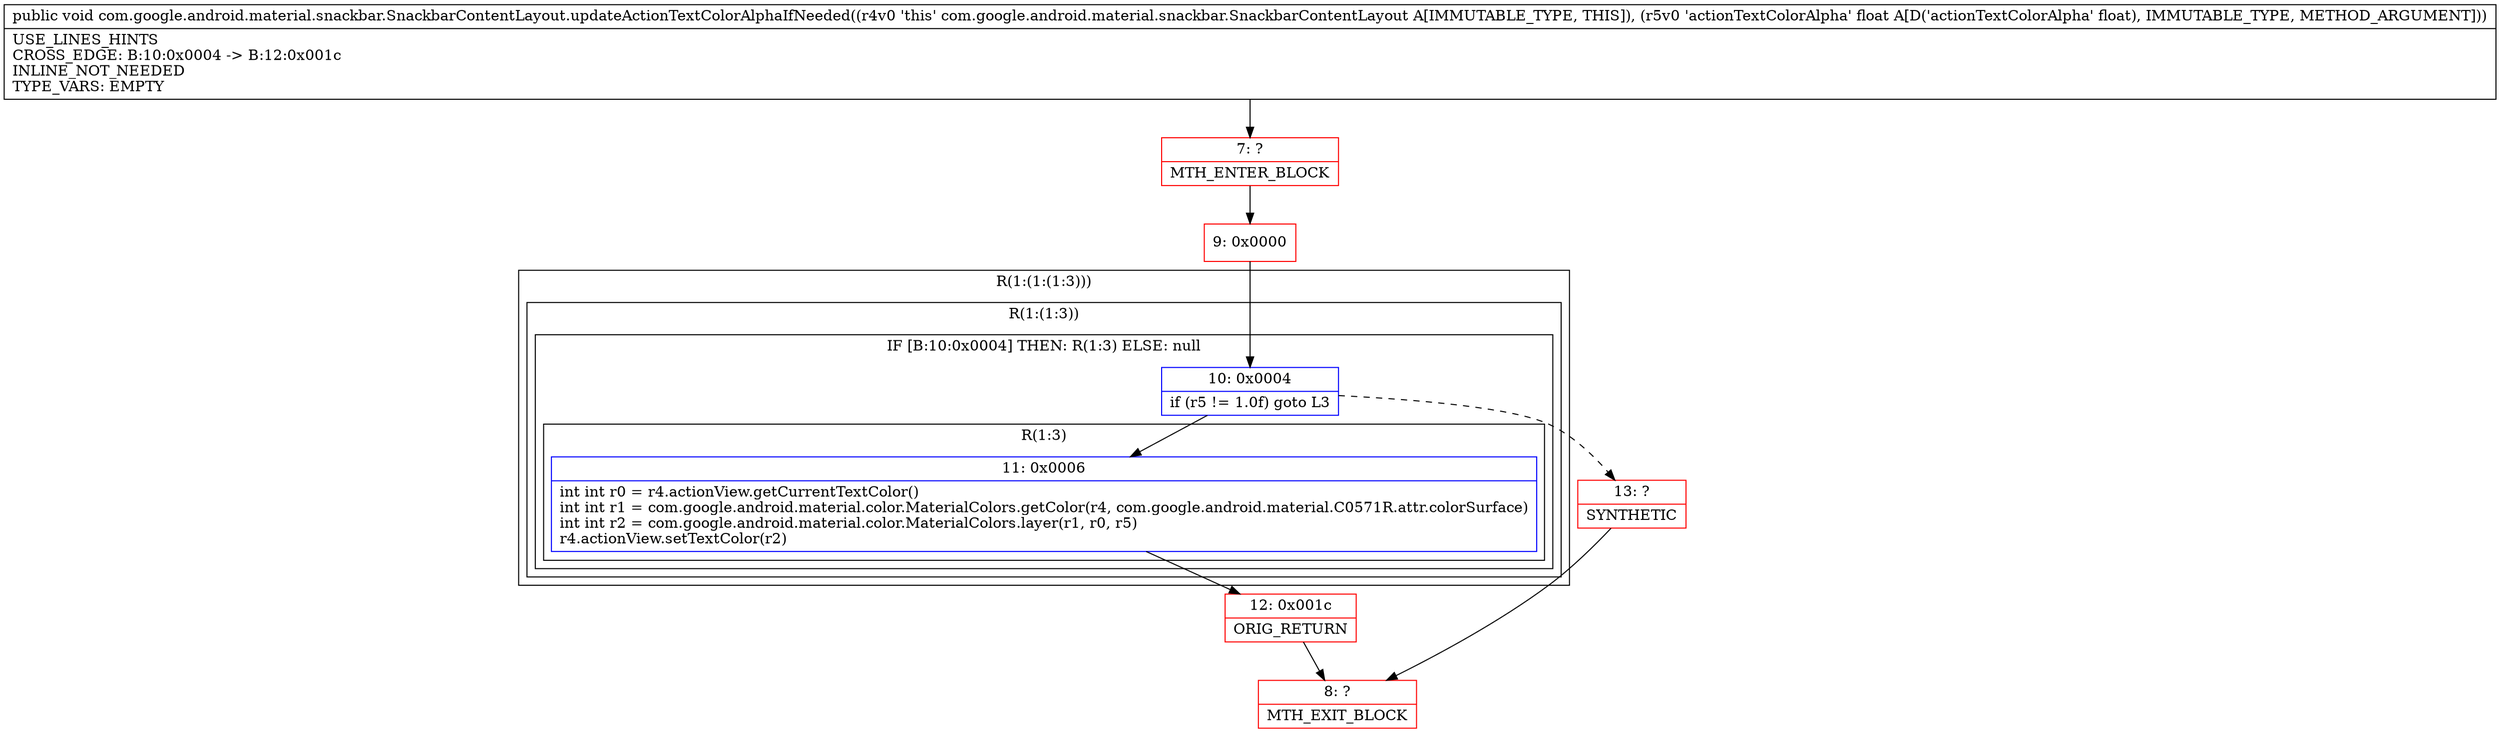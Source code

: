 digraph "CFG forcom.google.android.material.snackbar.SnackbarContentLayout.updateActionTextColorAlphaIfNeeded(F)V" {
subgraph cluster_Region_1006447385 {
label = "R(1:(1:(1:3)))";
node [shape=record,color=blue];
subgraph cluster_Region_1128515368 {
label = "R(1:(1:3))";
node [shape=record,color=blue];
subgraph cluster_IfRegion_1842621851 {
label = "IF [B:10:0x0004] THEN: R(1:3) ELSE: null";
node [shape=record,color=blue];
Node_10 [shape=record,label="{10\:\ 0x0004|if (r5 != 1.0f) goto L3\l}"];
subgraph cluster_Region_1390948041 {
label = "R(1:3)";
node [shape=record,color=blue];
Node_11 [shape=record,label="{11\:\ 0x0006|int int r0 = r4.actionView.getCurrentTextColor()\lint int r1 = com.google.android.material.color.MaterialColors.getColor(r4, com.google.android.material.C0571R.attr.colorSurface)\lint int r2 = com.google.android.material.color.MaterialColors.layer(r1, r0, r5)\lr4.actionView.setTextColor(r2)\l}"];
}
}
}
}
Node_7 [shape=record,color=red,label="{7\:\ ?|MTH_ENTER_BLOCK\l}"];
Node_9 [shape=record,color=red,label="{9\:\ 0x0000}"];
Node_12 [shape=record,color=red,label="{12\:\ 0x001c|ORIG_RETURN\l}"];
Node_8 [shape=record,color=red,label="{8\:\ ?|MTH_EXIT_BLOCK\l}"];
Node_13 [shape=record,color=red,label="{13\:\ ?|SYNTHETIC\l}"];
MethodNode[shape=record,label="{public void com.google.android.material.snackbar.SnackbarContentLayout.updateActionTextColorAlphaIfNeeded((r4v0 'this' com.google.android.material.snackbar.SnackbarContentLayout A[IMMUTABLE_TYPE, THIS]), (r5v0 'actionTextColorAlpha' float A[D('actionTextColorAlpha' float), IMMUTABLE_TYPE, METHOD_ARGUMENT]))  | USE_LINES_HINTS\lCROSS_EDGE: B:10:0x0004 \-\> B:12:0x001c\lINLINE_NOT_NEEDED\lTYPE_VARS: EMPTY\l}"];
MethodNode -> Node_7;Node_10 -> Node_11;
Node_10 -> Node_13[style=dashed];
Node_11 -> Node_12;
Node_7 -> Node_9;
Node_9 -> Node_10;
Node_12 -> Node_8;
Node_13 -> Node_8;
}

